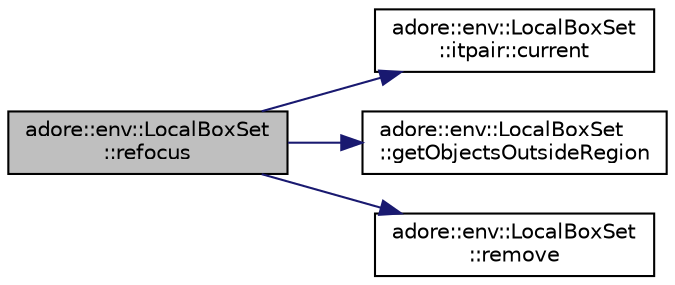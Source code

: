 digraph "adore::env::LocalBoxSet::refocus"
{
 // LATEX_PDF_SIZE
  edge [fontname="Helvetica",fontsize="10",labelfontname="Helvetica",labelfontsize="10"];
  node [fontname="Helvetica",fontsize="10",shape=record];
  rankdir="LR";
  Node1 [label="adore::env::LocalBoxSet\l::refocus",height=0.2,width=0.4,color="black", fillcolor="grey75", style="filled", fontcolor="black",tooltip=" "];
  Node1 -> Node2 [color="midnightblue",fontsize="10",style="solid",fontname="Helvetica"];
  Node2 [label="adore::env::LocalBoxSet\l::itpair::current",height=0.2,width=0.4,color="black", fillcolor="white", style="filled",URL="$structadore_1_1env_1_1LocalBoxSet_1_1itpair.html#afb1837edffbf5a8d51eb137c6eafb522",tooltip=" "];
  Node1 -> Node3 [color="midnightblue",fontsize="10",style="solid",fontname="Helvetica"];
  Node3 [label="adore::env::LocalBoxSet\l::getObjectsOutsideRegion",height=0.2,width=0.4,color="black", fillcolor="white", style="filled",URL="$classadore_1_1env_1_1LocalBoxSet.html#a988227c615f25bab5c2f75024cdcf8f9",tooltip=" "];
  Node1 -> Node4 [color="midnightblue",fontsize="10",style="solid",fontname="Helvetica"];
  Node4 [label="adore::env::LocalBoxSet\l::remove",height=0.2,width=0.4,color="black", fillcolor="white", style="filled",URL="$classadore_1_1env_1_1LocalBoxSet.html#aec75962f7db2802377bca2bb08e54c51",tooltip=" "];
}
